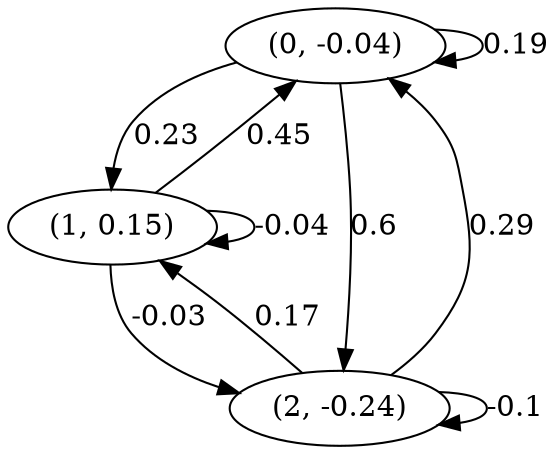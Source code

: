 digraph {
    0 [ label = "(0, -0.04)" ]
    1 [ label = "(1, 0.15)" ]
    2 [ label = "(2, -0.24)" ]
    0 -> 0 [ label = "0.19" ]
    1 -> 1 [ label = "-0.04" ]
    2 -> 2 [ label = "-0.1" ]
    1 -> 0 [ label = "0.45" ]
    2 -> 0 [ label = "0.29" ]
    0 -> 1 [ label = "0.23" ]
    2 -> 1 [ label = "0.17" ]
    0 -> 2 [ label = "0.6" ]
    1 -> 2 [ label = "-0.03" ]
}

